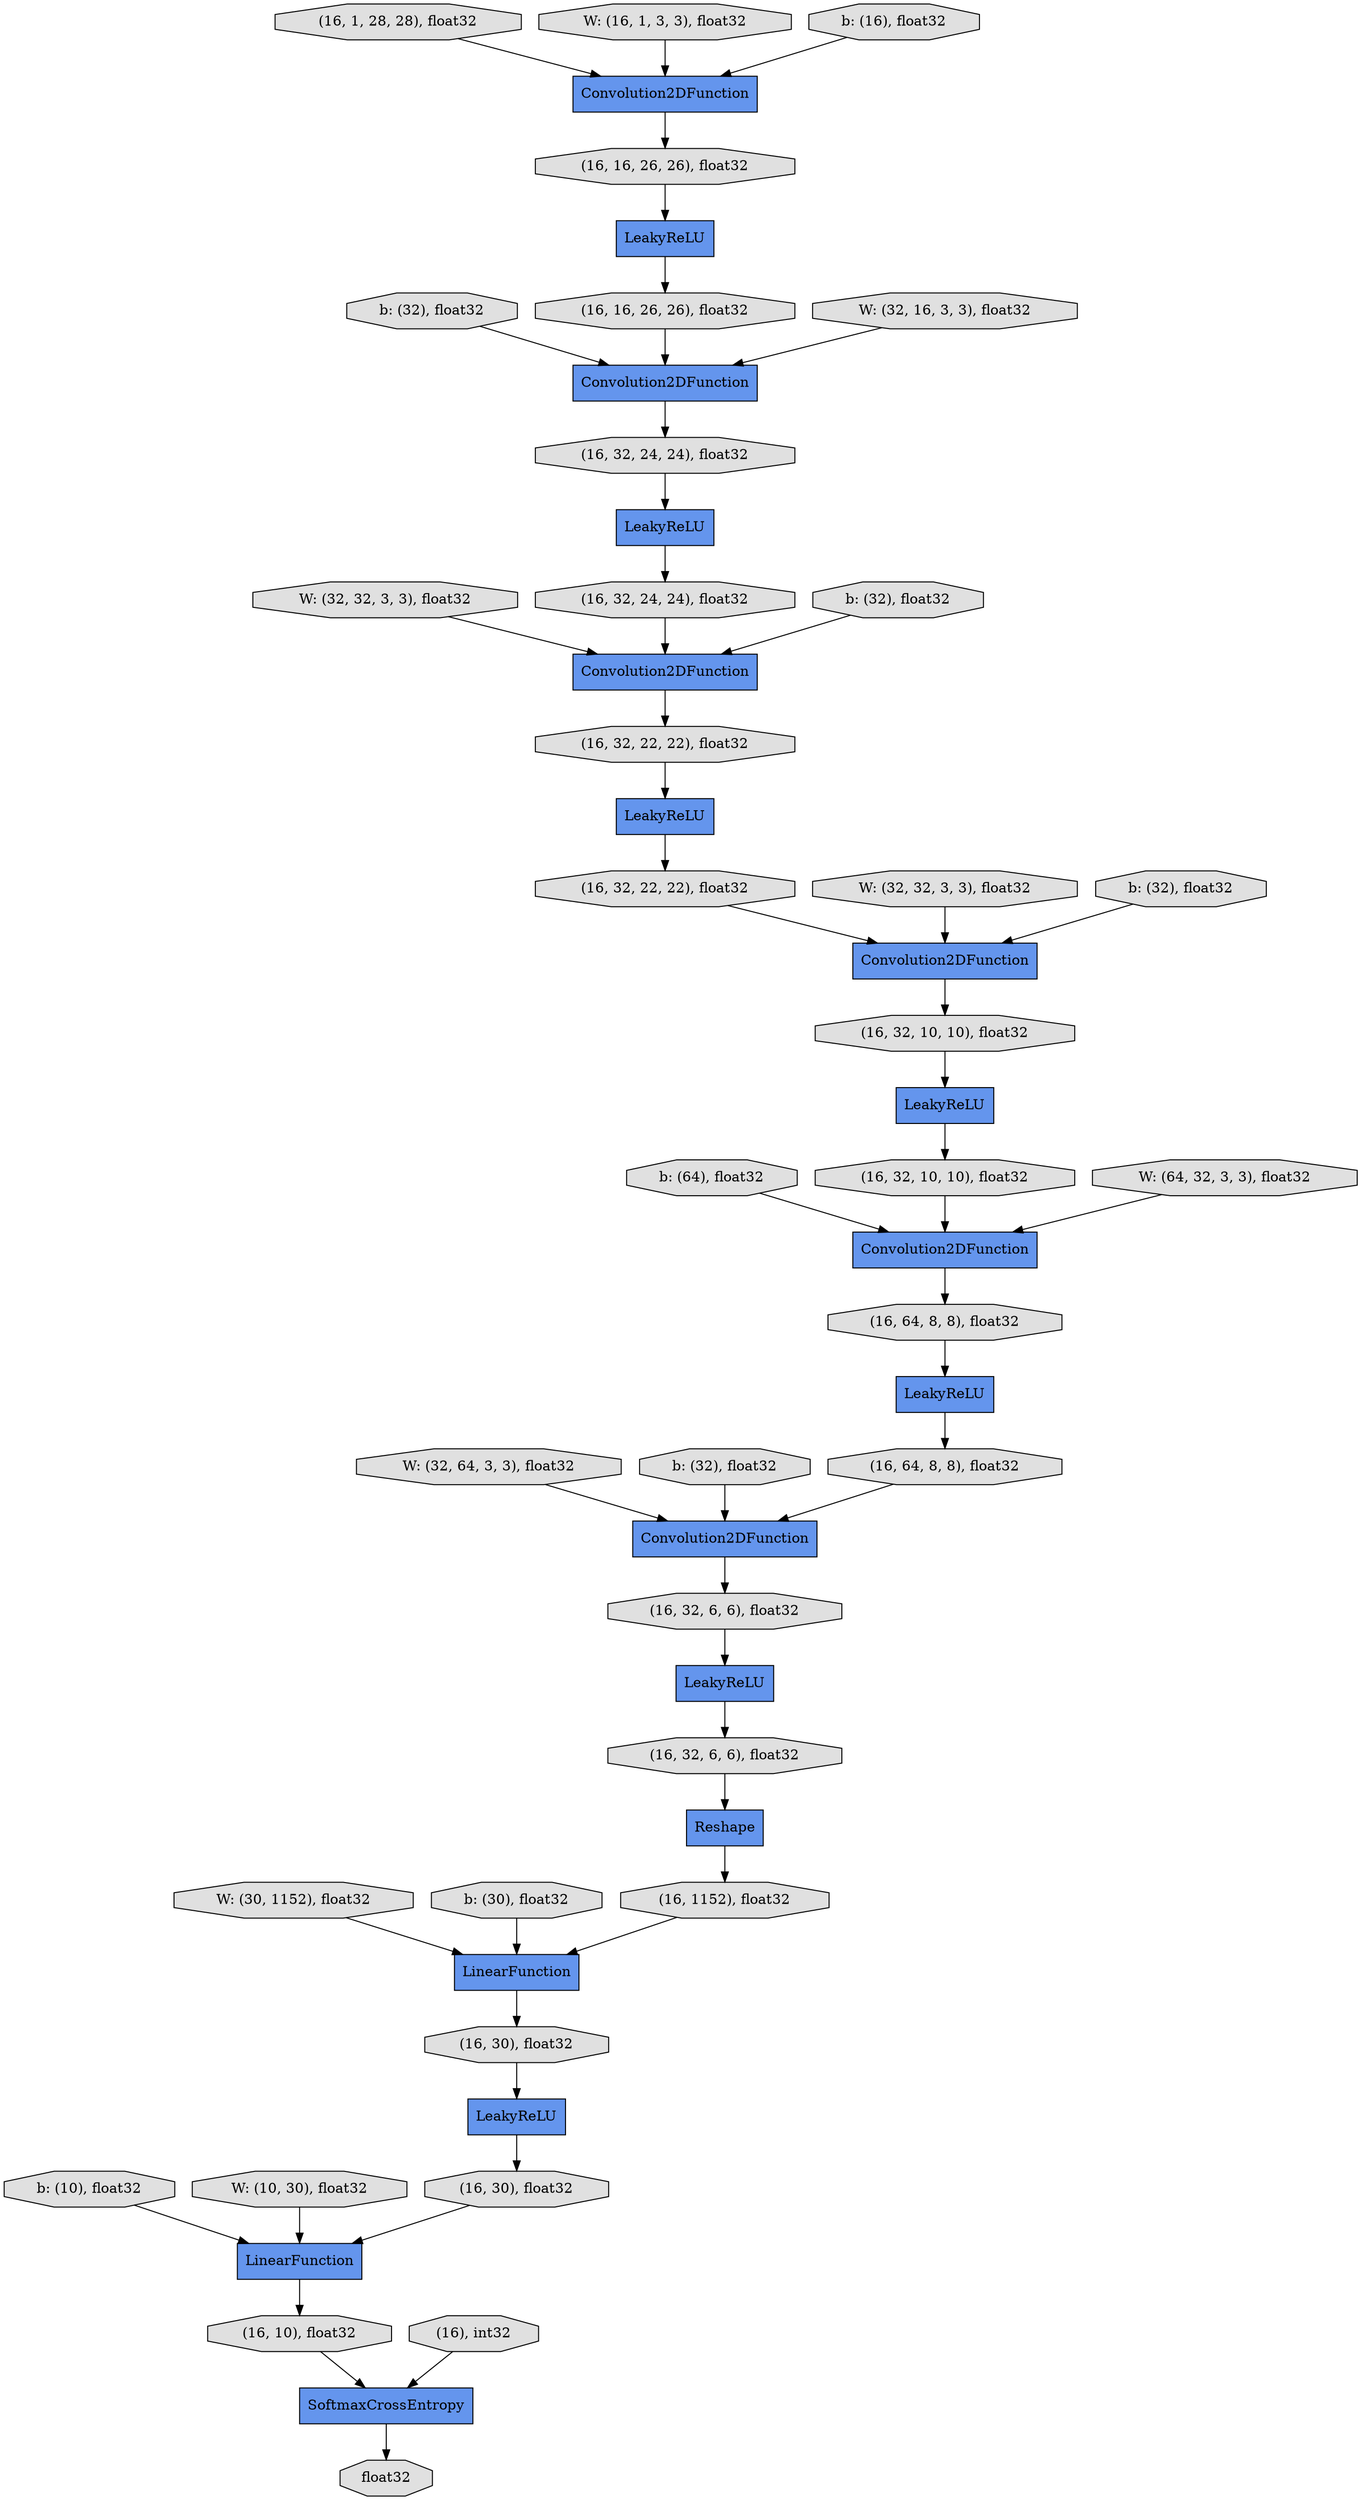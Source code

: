 digraph graphname{rankdir=TB;5527750696 [label="b: (10), float32",shape="octagon",fillcolor="#E0E0E0",style="filled"];5527799904 [label="LeakyReLU",shape="record",fillcolor="#6495ED",style="filled"];5527701656 [label="b: (32), float32",shape="octagon",fillcolor="#E0E0E0",style="filled"];5527799960 [label="(16, 1, 28, 28), float32",shape="octagon",fillcolor="#E0E0E0",style="filled"];5531222200 [label="(16), int32",shape="octagon",fillcolor="#E0E0E0",style="filled"];5527748792 [label="b: (64), float32",shape="octagon",fillcolor="#E0E0E0",style="filled"];5527800016 [label="Convolution2DFunction",shape="record",fillcolor="#6495ED",style="filled"];5527800072 [label="Convolution2DFunction",shape="record",fillcolor="#6495ED",style="filled"];5531222312 [label="float32",shape="octagon",fillcolor="#E0E0E0",style="filled"];5527800128 [label="(16, 16, 26, 26), float32",shape="octagon",fillcolor="#E0E0E0",style="filled"];5527798112 [label="LeakyReLU",shape="record",fillcolor="#6495ED",style="filled"];5527800184 [label="LeakyReLU",shape="record",fillcolor="#6495ED",style="filled"];5527800240 [label="(16, 32, 24, 24), float32",shape="octagon",fillcolor="#E0E0E0",style="filled"];5527798224 [label="Convolution2DFunction",shape="record",fillcolor="#6495ED",style="filled"];5527800296 [label="LeakyReLU",shape="record",fillcolor="#6495ED",style="filled"];5527701992 [label="W: (32, 32, 3, 3), float32",shape="octagon",fillcolor="#E0E0E0",style="filled"];5527749128 [label="W: (32, 64, 3, 3), float32",shape="octagon",fillcolor="#E0E0E0",style="filled"];5527800352 [label="Convolution2DFunction",shape="record",fillcolor="#6495ED",style="filled"];5527800408 [label="(16, 32, 24, 24), float32",shape="octagon",fillcolor="#E0E0E0",style="filled"];5527800464 [label="(16, 32, 22, 22), float32",shape="octagon",fillcolor="#E0E0E0",style="filled"];5527800520 [label="LeakyReLU",shape="record",fillcolor="#6495ED",style="filled"];5527800576 [label="Convolution2DFunction",shape="record",fillcolor="#6495ED",style="filled"];5527800632 [label="(16, 32, 22, 22), float32",shape="octagon",fillcolor="#E0E0E0",style="filled"];5527702328 [label="b: (32), float32",shape="octagon",fillcolor="#E0E0E0",style="filled"];5527749464 [label="b: (32), float32",shape="octagon",fillcolor="#E0E0E0",style="filled"];5527800688 [label="(16, 32, 10, 10), float32",shape="octagon",fillcolor="#E0E0E0",style="filled"];5527800744 [label="LeakyReLU",shape="record",fillcolor="#6495ED",style="filled"];5527800800 [label="Convolution2DFunction",shape="record",fillcolor="#6495ED",style="filled"];5527800856 [label="(16, 32, 10, 10), float32",shape="octagon",fillcolor="#E0E0E0",style="filled"];5527800912 [label="(16, 64, 8, 8), float32",shape="octagon",fillcolor="#E0E0E0",style="filled"];5527702664 [label="W: (32, 32, 3, 3), float32",shape="octagon",fillcolor="#E0E0E0",style="filled"];5527749800 [label="W: (30, 1152), float32",shape="octagon",fillcolor="#E0E0E0",style="filled"];5527801080 [label="(16, 64, 8, 8), float32",shape="octagon",fillcolor="#E0E0E0",style="filled"];5527700760 [label="W: (16, 1, 3, 3), float32",shape="octagon",fillcolor="#E0E0E0",style="filled"];5527801136 [label="(16, 32, 6, 6), float32",shape="octagon",fillcolor="#E0E0E0",style="filled"];5527801192 [label="Reshape",shape="record",fillcolor="#6495ED",style="filled"];5527750024 [label="b: (30), float32",shape="octagon",fillcolor="#E0E0E0",style="filled"];5527801248 [label="LinearFunction",shape="record",fillcolor="#6495ED",style="filled"];5527801304 [label="(16, 32, 6, 6), float32",shape="octagon",fillcolor="#E0E0E0",style="filled"];5527703000 [label="b: (32), float32",shape="octagon",fillcolor="#E0E0E0",style="filled"];5527700984 [label="b: (16), float32",shape="octagon",fillcolor="#E0E0E0",style="filled"];5527801360 [label="LinearFunction",shape="record",fillcolor="#6495ED",style="filled"];5527801416 [label="LeakyReLU",shape="record",fillcolor="#6495ED",style="filled"];5527801472 [label="(16, 1152), float32",shape="octagon",fillcolor="#E0E0E0",style="filled"];5527750360 [label="W: (10, 30), float32",shape="octagon",fillcolor="#E0E0E0",style="filled"];5527801584 [label="SoftmaxCrossEntropy",shape="record",fillcolor="#6495ED",style="filled"];5527801640 [label="(16, 30), float32",shape="octagon",fillcolor="#E0E0E0",style="filled"];5527703336 [label="W: (64, 32, 3, 3), float32",shape="octagon",fillcolor="#E0E0E0",style="filled"];5527701320 [label="W: (32, 16, 3, 3), float32",shape="octagon",fillcolor="#E0E0E0",style="filled"];5527799680 [label="(16, 16, 26, 26), float32",shape="octagon",fillcolor="#E0E0E0",style="filled"];5527801752 [label="(16, 30), float32",shape="octagon",fillcolor="#E0E0E0",style="filled"];5527801808 [label="(16, 10), float32",shape="octagon",fillcolor="#E0E0E0",style="filled"];5527800184 -> 5527800632;5527800296 -> 5527800856;5527700984 -> 5527798224;5527800408 -> 5527800072;5527702328 -> 5527800072;5527801248 -> 5527801808;5527800744 -> 5527801304;5527798112 -> 5527800408;5527800464 -> 5527800184;5527799960 -> 5527798224;5527801416 -> 5527801752;5527801192 -> 5527801472;5527801584 -> 5531222312;5527798224 -> 5527799680;5527800800 -> 5527801136;5527749128 -> 5527800800;5527750024 -> 5527801360;5527801808 -> 5527801584;5527748792 -> 5527800576;5527701320 -> 5527800016;5527702664 -> 5527800352;5527801472 -> 5527801360;5527799680 -> 5527799904;5527750360 -> 5527801248;5527801360 -> 5527801640;5527801304 -> 5527801192;5527703336 -> 5527800576;5527800128 -> 5527800016;5527800520 -> 5527801080;5527800688 -> 5527800296;5527800576 -> 5527800912;5527700760 -> 5527798224;5527801080 -> 5527800800;5527800912 -> 5527800520;5527800856 -> 5527800576;5527801640 -> 5527801416;5527749464 -> 5527800800;5527801752 -> 5527801248;5527800632 -> 5527800352;5527701992 -> 5527800072;5531222200 -> 5527801584;5527800240 -> 5527798112;5527750696 -> 5527801248;5527701656 -> 5527800016;5527800072 -> 5527800464;5527801136 -> 5527800744;5527800016 -> 5527800240;5527800352 -> 5527800688;5527799904 -> 5527800128;5527703000 -> 5527800352;5527749800 -> 5527801360;}